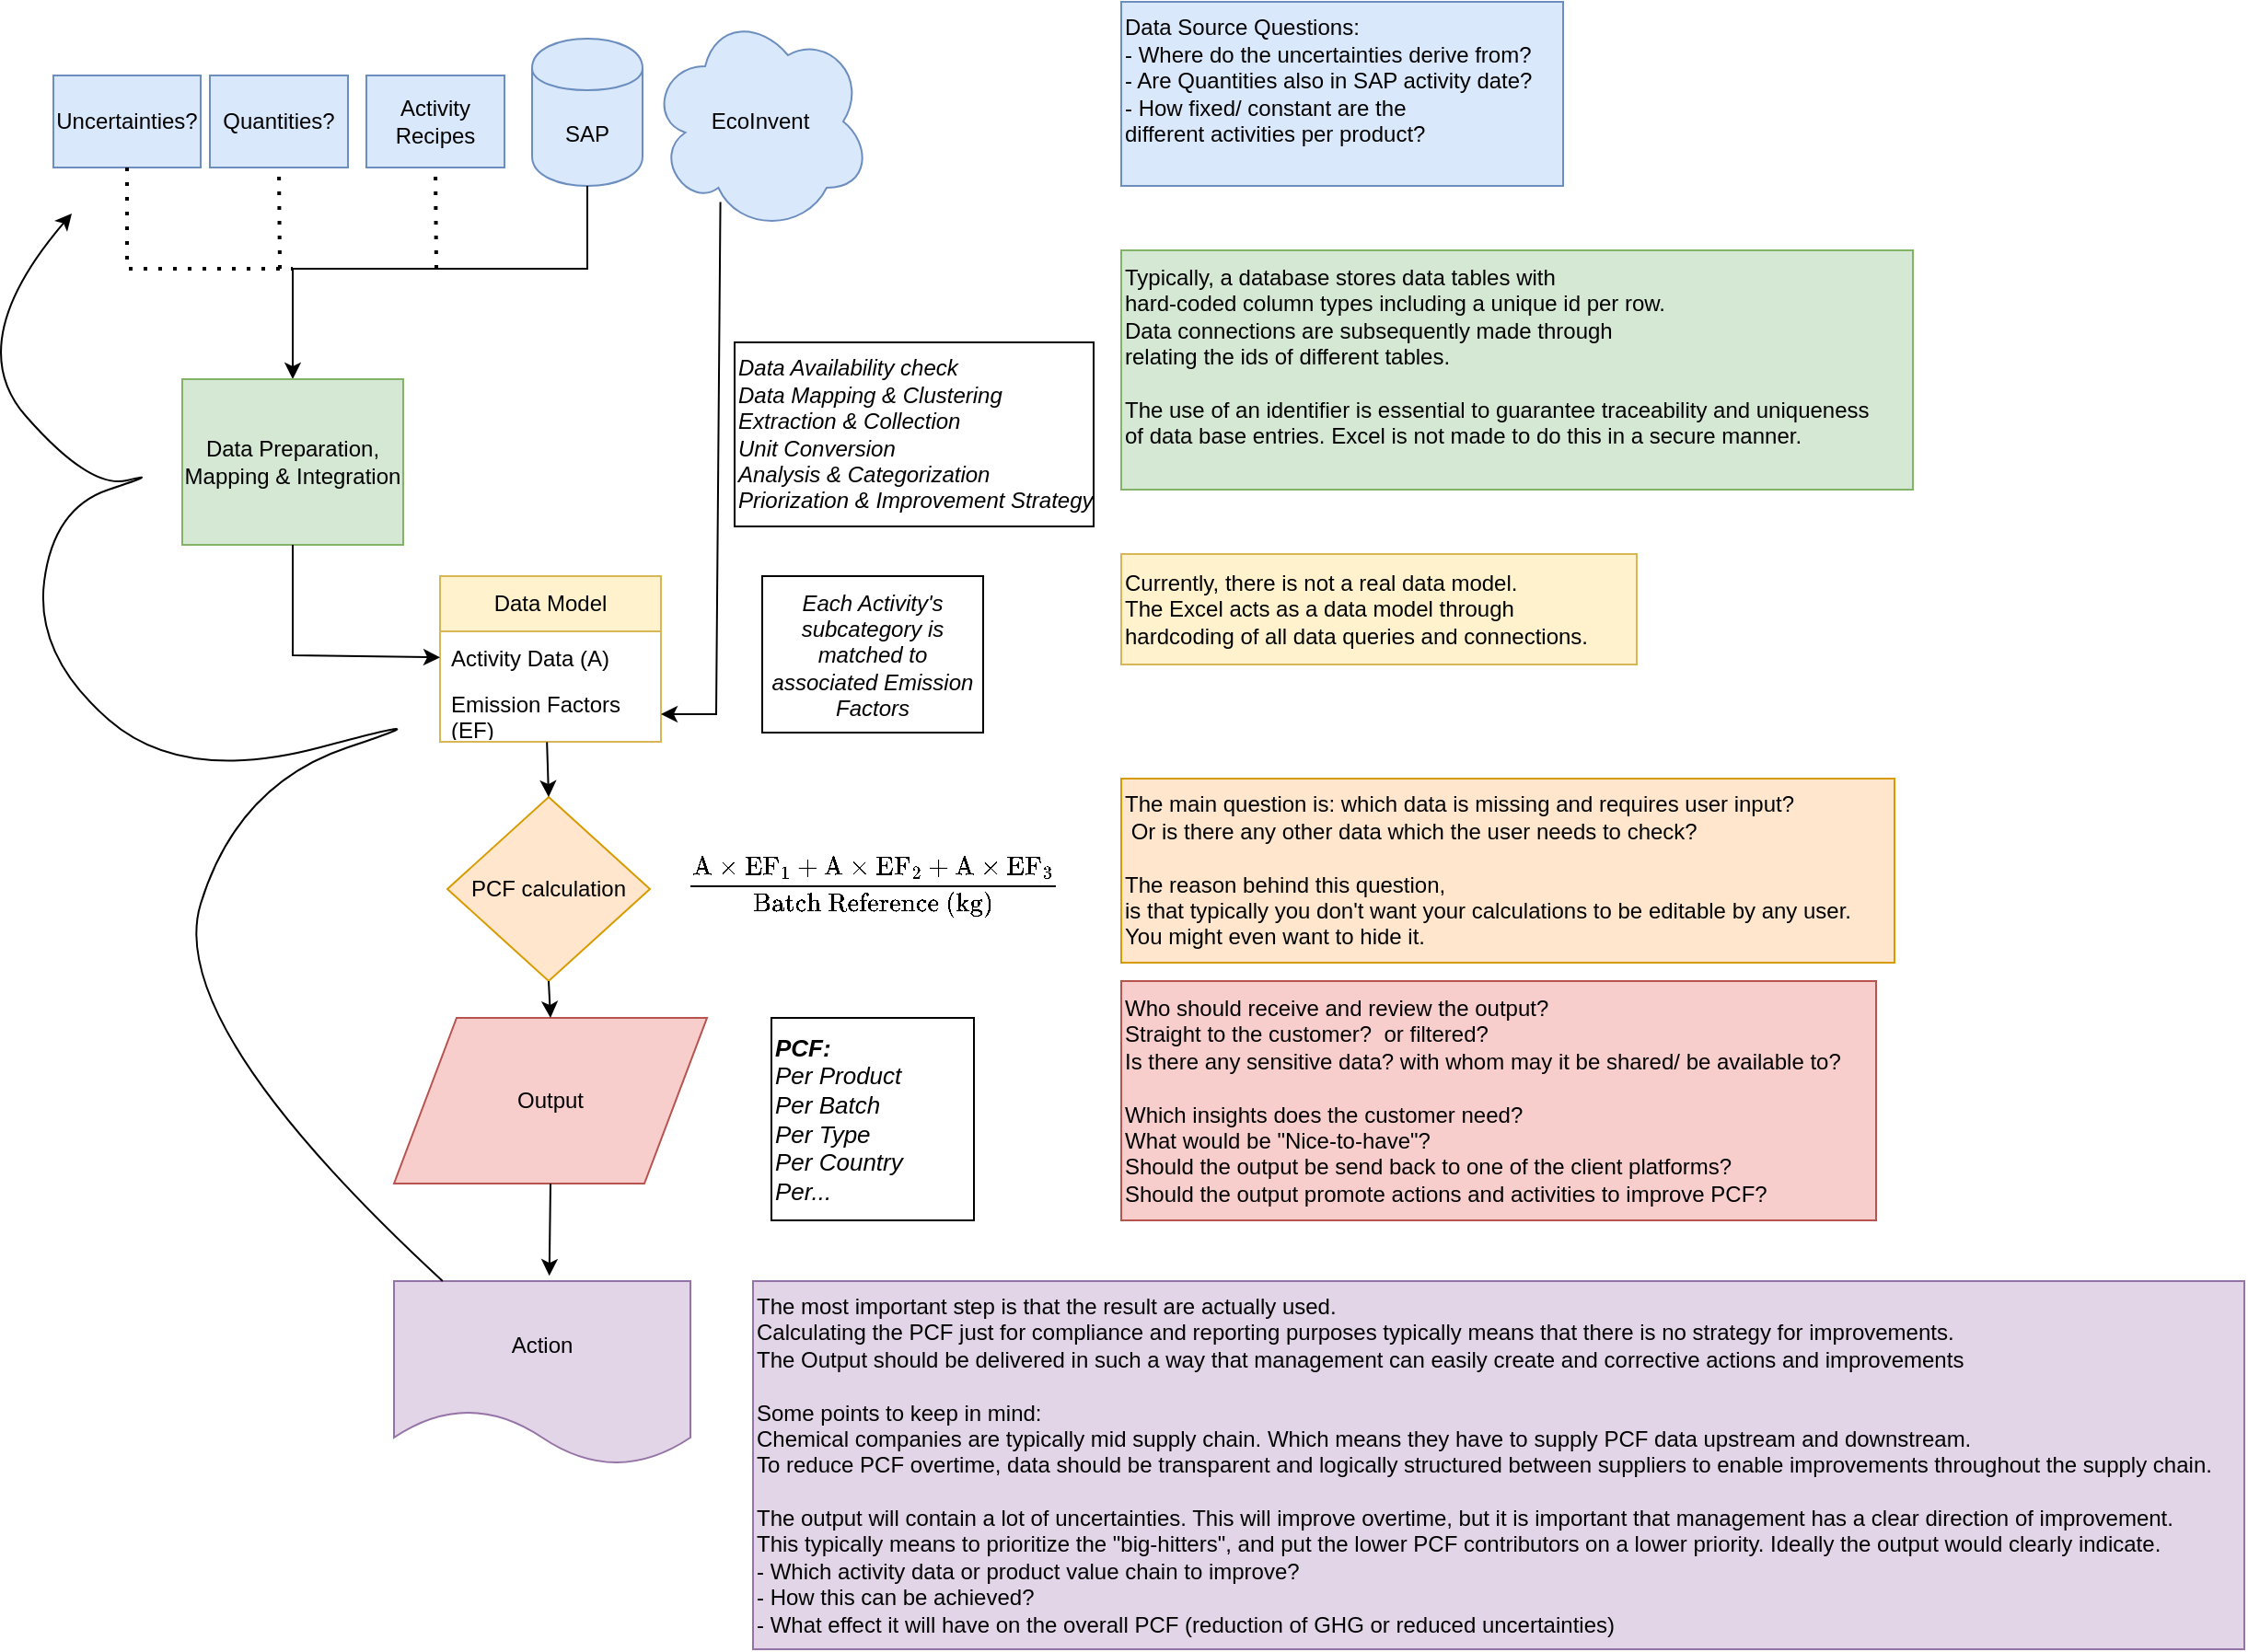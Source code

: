 <mxfile version="26.2.12">
  <diagram name="Page-1" id="1lV17wyQeOZojrkLEhlb">
    <mxGraphModel dx="1671" dy="885" grid="1" gridSize="10" guides="1" tooltips="1" connect="1" arrows="1" fold="1" page="1" pageScale="1" pageWidth="827" pageHeight="1169" math="1" shadow="0">
      <root>
        <mxCell id="0" />
        <mxCell id="1" parent="0" />
        <mxCell id="ISckfuOA_f6tGfebP-Hw-1" value="SAP" style="shape=cylinder;whiteSpace=wrap;html=1;boundedLbl=1;backgroundOutline=1;fillColor=#dae8fc;strokeColor=#6c8ebf;" parent="1" vertex="1">
          <mxGeometry x="350" y="75" width="60" height="80" as="geometry" />
        </mxCell>
        <mxCell id="ISckfuOA_f6tGfebP-Hw-2" value="EcoInvent" style="shape=cloud;whiteSpace=wrap;html=1;fillColor=#dae8fc;strokeColor=#6c8ebf;" parent="1" vertex="1">
          <mxGeometry x="414" y="60" width="120" height="120" as="geometry" />
        </mxCell>
        <mxCell id="ISckfuOA_f6tGfebP-Hw-8" value="Data Model" style="swimlane;fontStyle=0;childLayout=stackLayout;horizontal=1;startSize=30;horizontalStack=0;resizeParent=1;resizeParentMax=0;resizeLast=0;collapsible=1;marginBottom=0;whiteSpace=wrap;html=1;fillColor=#fff2cc;strokeColor=#d6b656;" parent="1" vertex="1">
          <mxGeometry x="300" y="367" width="120" height="90" as="geometry" />
        </mxCell>
        <mxCell id="ISckfuOA_f6tGfebP-Hw-9" value="Activity Data (A)" style="text;strokeColor=none;fillColor=none;align=left;verticalAlign=middle;spacingLeft=4;spacingRight=4;overflow=hidden;points=[[0,0.5],[1,0.5]];portConstraint=eastwest;rotatable=0;whiteSpace=wrap;html=1;" parent="ISckfuOA_f6tGfebP-Hw-8" vertex="1">
          <mxGeometry y="30" width="120" height="30" as="geometry" />
        </mxCell>
        <mxCell id="ISckfuOA_f6tGfebP-Hw-10" value="&lt;div&gt;Emission Factors (EF)&lt;/div&gt;" style="text;strokeColor=none;fillColor=none;align=left;verticalAlign=middle;spacingLeft=4;spacingRight=4;overflow=hidden;points=[[0,0.5],[1,0.5]];portConstraint=eastwest;rotatable=0;whiteSpace=wrap;html=1;" parent="ISckfuOA_f6tGfebP-Hw-8" vertex="1">
          <mxGeometry y="60" width="120" height="30" as="geometry" />
        </mxCell>
        <mxCell id="ISckfuOA_f6tGfebP-Hw-16" value="" style="endArrow=classic;html=1;rounded=0;exitX=0.319;exitY=0.865;exitDx=0;exitDy=0;exitPerimeter=0;entryX=1;entryY=0.5;entryDx=0;entryDy=0;" parent="1" source="ISckfuOA_f6tGfebP-Hw-2" target="ISckfuOA_f6tGfebP-Hw-10" edge="1">
          <mxGeometry width="50" height="50" relative="1" as="geometry">
            <mxPoint x="390" y="390" as="sourcePoint" />
            <mxPoint x="430" y="440" as="targetPoint" />
            <Array as="points">
              <mxPoint x="450" y="442" />
            </Array>
          </mxGeometry>
        </mxCell>
        <mxCell id="ISckfuOA_f6tGfebP-Hw-17" value="Uncertainties?" style="html=1;dashed=0;whiteSpace=wrap;fillColor=#dae8fc;strokeColor=#6c8ebf;" parent="1" vertex="1">
          <mxGeometry x="90" y="95" width="80" height="50" as="geometry" />
        </mxCell>
        <mxCell id="ISckfuOA_f6tGfebP-Hw-18" value="" style="endArrow=none;dashed=1;html=1;dashPattern=1 3;strokeWidth=2;rounded=0;exitX=0.5;exitY=1;exitDx=0;exitDy=0;" parent="1" source="ISckfuOA_f6tGfebP-Hw-17" edge="1">
          <mxGeometry width="50" height="50" relative="1" as="geometry">
            <mxPoint x="390" y="390" as="sourcePoint" />
            <mxPoint x="220" y="200" as="targetPoint" />
            <Array as="points">
              <mxPoint x="130" y="200" />
            </Array>
          </mxGeometry>
        </mxCell>
        <mxCell id="ISckfuOA_f6tGfebP-Hw-19" value="Quantities?" style="html=1;dashed=0;whiteSpace=wrap;fillColor=#dae8fc;strokeColor=#6c8ebf;" parent="1" vertex="1">
          <mxGeometry x="175" y="95" width="75" height="50" as="geometry" />
        </mxCell>
        <mxCell id="ISckfuOA_f6tGfebP-Hw-20" value="" style="endArrow=none;dashed=1;html=1;dashPattern=1 3;strokeWidth=2;rounded=0;entryX=0.5;entryY=1;entryDx=0;entryDy=0;" parent="1" target="ISckfuOA_f6tGfebP-Hw-19" edge="1">
          <mxGeometry width="50" height="50" relative="1" as="geometry">
            <mxPoint x="213" y="200" as="sourcePoint" />
            <mxPoint x="360" y="230" as="targetPoint" />
          </mxGeometry>
        </mxCell>
        <mxCell id="ISckfuOA_f6tGfebP-Hw-21" value="PCF calculation" style="shape=rhombus;html=1;dashed=0;whiteSpace=wrap;perimeter=rhombusPerimeter;fillColor=#ffe6cc;strokeColor=#d79b00;" parent="1" vertex="1">
          <mxGeometry x="304" y="487" width="110" height="100" as="geometry" />
        </mxCell>
        <mxCell id="ISckfuOA_f6tGfebP-Hw-22" value="Output" style="shape=parallelogram;perimeter=parallelogramPerimeter;whiteSpace=wrap;html=1;dashed=0;fillColor=#f8cecc;strokeColor=#b85450;" parent="1" vertex="1">
          <mxGeometry x="275" y="607" width="170" height="90" as="geometry" />
        </mxCell>
        <mxCell id="ISckfuOA_f6tGfebP-Hw-24" value="" style="endArrow=classic;html=1;rounded=0;exitX=0.484;exitY=1.006;exitDx=0;exitDy=0;exitPerimeter=0;entryX=0.5;entryY=0;entryDx=0;entryDy=0;" parent="1" source="ISckfuOA_f6tGfebP-Hw-10" target="ISckfuOA_f6tGfebP-Hw-21" edge="1">
          <mxGeometry width="50" height="50" relative="1" as="geometry">
            <mxPoint x="250" y="427" as="sourcePoint" />
            <mxPoint x="300" y="377" as="targetPoint" />
          </mxGeometry>
        </mxCell>
        <mxCell id="ISckfuOA_f6tGfebP-Hw-25" value="" style="endArrow=classic;html=1;rounded=0;exitX=0.5;exitY=1;exitDx=0;exitDy=0;entryX=0.5;entryY=0;entryDx=0;entryDy=0;" parent="1" source="ISckfuOA_f6tGfebP-Hw-21" target="ISckfuOA_f6tGfebP-Hw-22" edge="1">
          <mxGeometry width="50" height="50" relative="1" as="geometry">
            <mxPoint x="359" y="767" as="sourcePoint" />
            <mxPoint x="360" y="784" as="targetPoint" />
          </mxGeometry>
        </mxCell>
        <mxCell id="ISckfuOA_f6tGfebP-Hw-26" value="Data Source Questions:&lt;div&gt;- Where do the uncertainties derive from?&lt;/div&gt;&lt;div&gt;- Are Quantities also in SAP activity date?&lt;/div&gt;&lt;div&gt;- How fixed/ constant are the&amp;nbsp;&lt;/div&gt;&lt;div&gt;&lt;span style=&quot;background-color: initial;&quot;&gt;different activities per product?&lt;/span&gt;&lt;/div&gt;&lt;div&gt;&lt;span style=&quot;background-color: initial;&quot;&gt;&lt;br&gt;&lt;/span&gt;&lt;/div&gt;" style="text;html=1;align=left;verticalAlign=middle;resizable=0;points=[];autosize=1;strokeColor=#6c8ebf;fillColor=#dae8fc;" parent="1" vertex="1">
          <mxGeometry x="670" y="55" width="240" height="100" as="geometry" />
        </mxCell>
        <mxCell id="ISckfuOA_f6tGfebP-Hw-27" value="Activity&lt;div&gt;Recipes&lt;/div&gt;" style="html=1;dashed=0;whiteSpace=wrap;fillColor=#dae8fc;strokeColor=#6c8ebf;" parent="1" vertex="1">
          <mxGeometry x="260" y="95" width="75" height="50" as="geometry" />
        </mxCell>
        <mxCell id="ISckfuOA_f6tGfebP-Hw-28" value="" style="endArrow=none;dashed=1;html=1;dashPattern=1 3;strokeWidth=2;rounded=0;entryX=0.5;entryY=1;entryDx=0;entryDy=0;" parent="1" target="ISckfuOA_f6tGfebP-Hw-27" edge="1">
          <mxGeometry width="50" height="50" relative="1" as="geometry">
            <mxPoint x="298" y="200" as="sourcePoint" />
            <mxPoint x="223" y="155" as="targetPoint" />
          </mxGeometry>
        </mxCell>
        <mxCell id="ISckfuOA_f6tGfebP-Hw-29" value="Currently, there is not a real data model.&amp;nbsp;&lt;div&gt;The Excel acts as a data model through&amp;nbsp;&lt;/div&gt;&lt;div&gt;hardcoding of all data queries and connections.&amp;nbsp;&lt;/div&gt;" style="text;html=1;align=left;verticalAlign=middle;resizable=0;points=[];autosize=1;strokeColor=#d6b656;fillColor=#fff2cc;" parent="1" vertex="1">
          <mxGeometry x="670" y="355" width="280" height="60" as="geometry" />
        </mxCell>
        <mxCell id="ISckfuOA_f6tGfebP-Hw-30" value="The main question is: which data is missing and requires user input?&lt;div&gt;&amp;nbsp;Or is there any other data which the user needs to check?&lt;/div&gt;&lt;div&gt;&lt;br&gt;&lt;/div&gt;&lt;div&gt;The reason behind this question,&amp;nbsp;&lt;/div&gt;&lt;div&gt;is that typically you don&#39;t want your calculations to be editable by any user.&lt;/div&gt;&lt;div&gt;You might even want to hide it.&amp;nbsp;&lt;/div&gt;" style="text;html=1;align=left;verticalAlign=middle;resizable=0;points=[];autosize=1;strokeColor=#d79b00;fillColor=#ffe6cc;" parent="1" vertex="1">
          <mxGeometry x="670" y="477" width="420" height="100" as="geometry" />
        </mxCell>
        <mxCell id="ISckfuOA_f6tGfebP-Hw-31" value="Who should receive and review the output?&lt;div&gt;Straight to the customer?&amp;nbsp; or filtered?&lt;/div&gt;&lt;div&gt;Is there any sensitive data? with whom may it be shared/ be available to?&lt;/div&gt;&lt;div&gt;&lt;br&gt;&lt;/div&gt;&lt;div&gt;Which insights does the customer need?&lt;/div&gt;&lt;div&gt;What would be &quot;Nice-to-have&quot;?&lt;/div&gt;&lt;div&gt;Should the output be send back to one of the client platforms?&lt;/div&gt;&lt;div&gt;Should the output promote actions and activities to improve PCF?&amp;nbsp;&lt;/div&gt;" style="text;html=1;align=left;verticalAlign=middle;resizable=0;points=[];autosize=1;strokeColor=#b85450;fillColor=#f8cecc;" parent="1" vertex="1">
          <mxGeometry x="670" y="587" width="410" height="130" as="geometry" />
        </mxCell>
        <mxCell id="ISckfuOA_f6tGfebP-Hw-33" value="&lt;div style=&quot;font-size: 13px;&quot;&gt;&lt;font style=&quot;font-size: 13px;&quot;&gt;&lt;i&gt;&lt;b&gt;PCF:&lt;/b&gt;&lt;/i&gt;&lt;/font&gt;&lt;/div&gt;&lt;div style=&quot;font-size: 13px;&quot;&gt;&lt;font style=&quot;font-size: 13px;&quot;&gt;&lt;i&gt;Per Product&lt;/i&gt;&lt;/font&gt;&lt;/div&gt;&lt;div style=&quot;font-size: 13px;&quot;&gt;&lt;font style=&quot;font-size: 13px;&quot;&gt;&lt;i&gt;Per Batch&lt;/i&gt;&lt;/font&gt;&lt;/div&gt;&lt;div style=&quot;font-size: 13px;&quot;&gt;&lt;font style=&quot;font-size: 13px;&quot;&gt;&lt;i&gt;Per Type&lt;/i&gt;&lt;/font&gt;&lt;/div&gt;&lt;div style=&quot;font-size: 13px;&quot;&gt;&lt;font style=&quot;font-size: 13px;&quot;&gt;&lt;i&gt;Per Country&lt;/i&gt;&lt;/font&gt;&lt;/div&gt;&lt;div style=&quot;font-size: 13px;&quot;&gt;&lt;font style=&quot;font-size: 13px;&quot;&gt;&lt;i&gt;Per...&lt;/i&gt;&lt;/font&gt;&lt;/div&gt;" style="whiteSpace=wrap;html=1;aspect=fixed;align=left;" parent="1" vertex="1">
          <mxGeometry x="480" y="607" width="110" height="110" as="geometry" />
        </mxCell>
        <mxCell id="ISckfuOA_f6tGfebP-Hw-34" value="$$\frac{\text{A} \times \text{EF}_1 + \text{A} \times \text{EF}_2 + \text{A} \times \text{EF}_3}{\text{Batch Reference (kg)}}$$" style="text;html=1;align=center;verticalAlign=middle;resizable=0;points=[];autosize=1;strokeColor=none;fillColor=none;" parent="1" vertex="1">
          <mxGeometry x="200" y="520" width="670" height="30" as="geometry" />
        </mxCell>
        <mxCell id="ISckfuOA_f6tGfebP-Hw-35" value="&lt;i&gt;Each Activity&#39;s subcategory is matched to associated Emission Factors&lt;/i&gt;" style="whiteSpace=wrap;html=1;" parent="1" vertex="1">
          <mxGeometry x="475" y="367" width="120" height="85" as="geometry" />
        </mxCell>
        <mxCell id="3rBnAiRfaH8DOvzf-rrY-1" value="" style="endArrow=classic;html=1;rounded=0;exitX=0.5;exitY=1;exitDx=0;exitDy=0;entryX=0.5;entryY=0;entryDx=0;entryDy=0;" edge="1" parent="1" source="ISckfuOA_f6tGfebP-Hw-1" target="3rBnAiRfaH8DOvzf-rrY-3">
          <mxGeometry width="50" height="50" relative="1" as="geometry">
            <mxPoint x="700" y="410" as="sourcePoint" />
            <mxPoint x="250" y="265" as="targetPoint" />
            <Array as="points">
              <mxPoint x="380" y="200" />
              <mxPoint x="220" y="200" />
            </Array>
          </mxGeometry>
        </mxCell>
        <mxCell id="3rBnAiRfaH8DOvzf-rrY-3" value="Data Preparation, Mapping &amp;amp; Integration" style="html=1;dashed=0;whiteSpace=wrap;fillColor=#d5e8d4;strokeColor=#82b366;" vertex="1" parent="1">
          <mxGeometry x="160" y="260" width="120" height="90" as="geometry" />
        </mxCell>
        <mxCell id="3rBnAiRfaH8DOvzf-rrY-4" value="" style="endArrow=classic;html=1;rounded=0;exitX=0.5;exitY=1;exitDx=0;exitDy=0;" edge="1" parent="1" source="3rBnAiRfaH8DOvzf-rrY-3" target="ISckfuOA_f6tGfebP-Hw-9">
          <mxGeometry width="50" height="50" relative="1" as="geometry">
            <mxPoint x="700" y="410" as="sourcePoint" />
            <mxPoint x="750" y="360" as="targetPoint" />
            <Array as="points">
              <mxPoint x="220" y="410" />
            </Array>
          </mxGeometry>
        </mxCell>
        <mxCell id="3rBnAiRfaH8DOvzf-rrY-5" value="&lt;div style=&quot;&quot;&gt;Typically, a database stores data tables with&amp;nbsp;&lt;/div&gt;&lt;div style=&quot;&quot;&gt;hard-coded column types including a unique id per row.&lt;/div&gt;&lt;div style=&quot;&quot;&gt;Data connections are subsequently made through&amp;nbsp;&lt;/div&gt;&lt;div style=&quot;&quot;&gt;relating the ids of different tables.&lt;/div&gt;&lt;div style=&quot;&quot;&gt;&lt;br&gt;&lt;/div&gt;&lt;div style=&quot;&quot;&gt;&lt;div&gt;The use of an identifier is&amp;nbsp;&lt;span style=&quot;background-color: transparent; color: light-dark(rgb(0, 0, 0), rgb(255, 255, 255));&quot;&gt;essential to guarantee traceability and uniqueness&lt;/span&gt;&lt;/div&gt;&lt;div&gt;of data base entries. Excel is not made to do this in a secure manner.&amp;nbsp;&lt;/div&gt;&lt;div&gt;&lt;br&gt;&lt;/div&gt;&lt;/div&gt;" style="text;html=1;align=left;verticalAlign=middle;resizable=0;points=[];autosize=1;strokeColor=#82b366;fillColor=#d5e8d4;" vertex="1" parent="1">
          <mxGeometry x="670" y="190" width="430" height="130" as="geometry" />
        </mxCell>
        <mxCell id="3rBnAiRfaH8DOvzf-rrY-6" value="&lt;i&gt;Data Availability check&lt;/i&gt;&lt;div&gt;&lt;i&gt;Data Mapping &amp;amp; Clustering&lt;/i&gt;&lt;/div&gt;&lt;div&gt;&lt;i&gt;Extraction &amp;amp; Collection&lt;/i&gt;&lt;/div&gt;&lt;div&gt;&lt;i&gt;Unit Conversion&lt;/i&gt;&lt;/div&gt;&lt;div&gt;&lt;i&gt;Analysis &amp;amp; Categorization&lt;/i&gt;&lt;/div&gt;&lt;div&gt;&lt;i&gt;Priorization &amp;amp; Improvement Strategy&lt;/i&gt;&lt;/div&gt;" style="whiteSpace=wrap;html=1;align=left;" vertex="1" parent="1">
          <mxGeometry x="460" y="240" width="195" height="100" as="geometry" />
        </mxCell>
        <mxCell id="3rBnAiRfaH8DOvzf-rrY-7" value="Action" style="shape=document;whiteSpace=wrap;html=1;boundedLbl=1;dashed=0;flipH=1;fillColor=#e1d5e7;strokeColor=#9673a6;" vertex="1" parent="1">
          <mxGeometry x="275" y="750" width="161" height="100" as="geometry" />
        </mxCell>
        <mxCell id="3rBnAiRfaH8DOvzf-rrY-8" value="The most important step is that the result are actually used.&amp;nbsp;&lt;div&gt;Calculating the PCF just for compliance and reporting purposes typically means that there is no strategy for improvements.&amp;nbsp;&lt;div&gt;The Output should be delivered in such a way that management can easily create and corrective actions and improvements&lt;/div&gt;&lt;/div&gt;&lt;div&gt;&lt;br&gt;&lt;/div&gt;&lt;div&gt;Some points to keep in mind:&lt;/div&gt;&lt;div&gt;Chemical companies are typically mid supply chain. Which means they have to supply PCF data upstream and downstream.&lt;/div&gt;&lt;div&gt;To reduce PCF overtime, data should be transparent and logically structured between suppliers to enable improvements throughout the supply chain.&lt;/div&gt;&lt;div&gt;&lt;br&gt;&lt;/div&gt;&lt;div&gt;The output will contain a lot of uncertainties. This will improve overtime, but it is important that management has a clear direction of improvement.&lt;/div&gt;&lt;div&gt;This typically means to prioritize the &quot;big-hitters&quot;, and put the lower PCF contributors on a lower priority. Ideally the output would clearly indicate.&amp;nbsp;&lt;/div&gt;&lt;div&gt;- Which activity data or product value chain to improve?&lt;/div&gt;&lt;div&gt;- How this can be achieved?&lt;/div&gt;&lt;div&gt;- What effect it will have on the overall PCF (reduction of GHG or reduced uncertainties)&lt;/div&gt;" style="text;html=1;align=left;verticalAlign=middle;resizable=0;points=[];autosize=1;strokeColor=#9673a6;fillColor=#e1d5e7;" vertex="1" parent="1">
          <mxGeometry x="470" y="750" width="810" height="200" as="geometry" />
        </mxCell>
        <mxCell id="3rBnAiRfaH8DOvzf-rrY-9" value="" style="endArrow=classic;html=1;rounded=0;exitX=0.5;exitY=1;exitDx=0;exitDy=0;entryX=0.476;entryY=-0.029;entryDx=0;entryDy=0;entryPerimeter=0;" edge="1" parent="1" source="ISckfuOA_f6tGfebP-Hw-22" target="3rBnAiRfaH8DOvzf-rrY-7">
          <mxGeometry width="50" height="50" relative="1" as="geometry">
            <mxPoint x="700" y="750" as="sourcePoint" />
            <mxPoint x="750" y="700" as="targetPoint" />
          </mxGeometry>
        </mxCell>
        <mxCell id="3rBnAiRfaH8DOvzf-rrY-10" value="" style="curved=1;endArrow=classic;html=1;rounded=0;" edge="1" parent="1" source="3rBnAiRfaH8DOvzf-rrY-7">
          <mxGeometry width="50" height="50" relative="1" as="geometry">
            <mxPoint x="840" y="540" as="sourcePoint" />
            <mxPoint x="100" y="170" as="targetPoint" />
            <Array as="points">
              <mxPoint x="150" y="610" />
              <mxPoint x="190" y="480" />
              <mxPoint x="310" y="440" />
              <mxPoint x="160" y="480" />
              <mxPoint x="80" y="410" />
              <mxPoint x="90" y="330" />
              <mxPoint x="150" y="310" />
              <mxPoint x="110" y="320" />
              <mxPoint x="40" y="240" />
            </Array>
          </mxGeometry>
        </mxCell>
      </root>
    </mxGraphModel>
  </diagram>
</mxfile>

